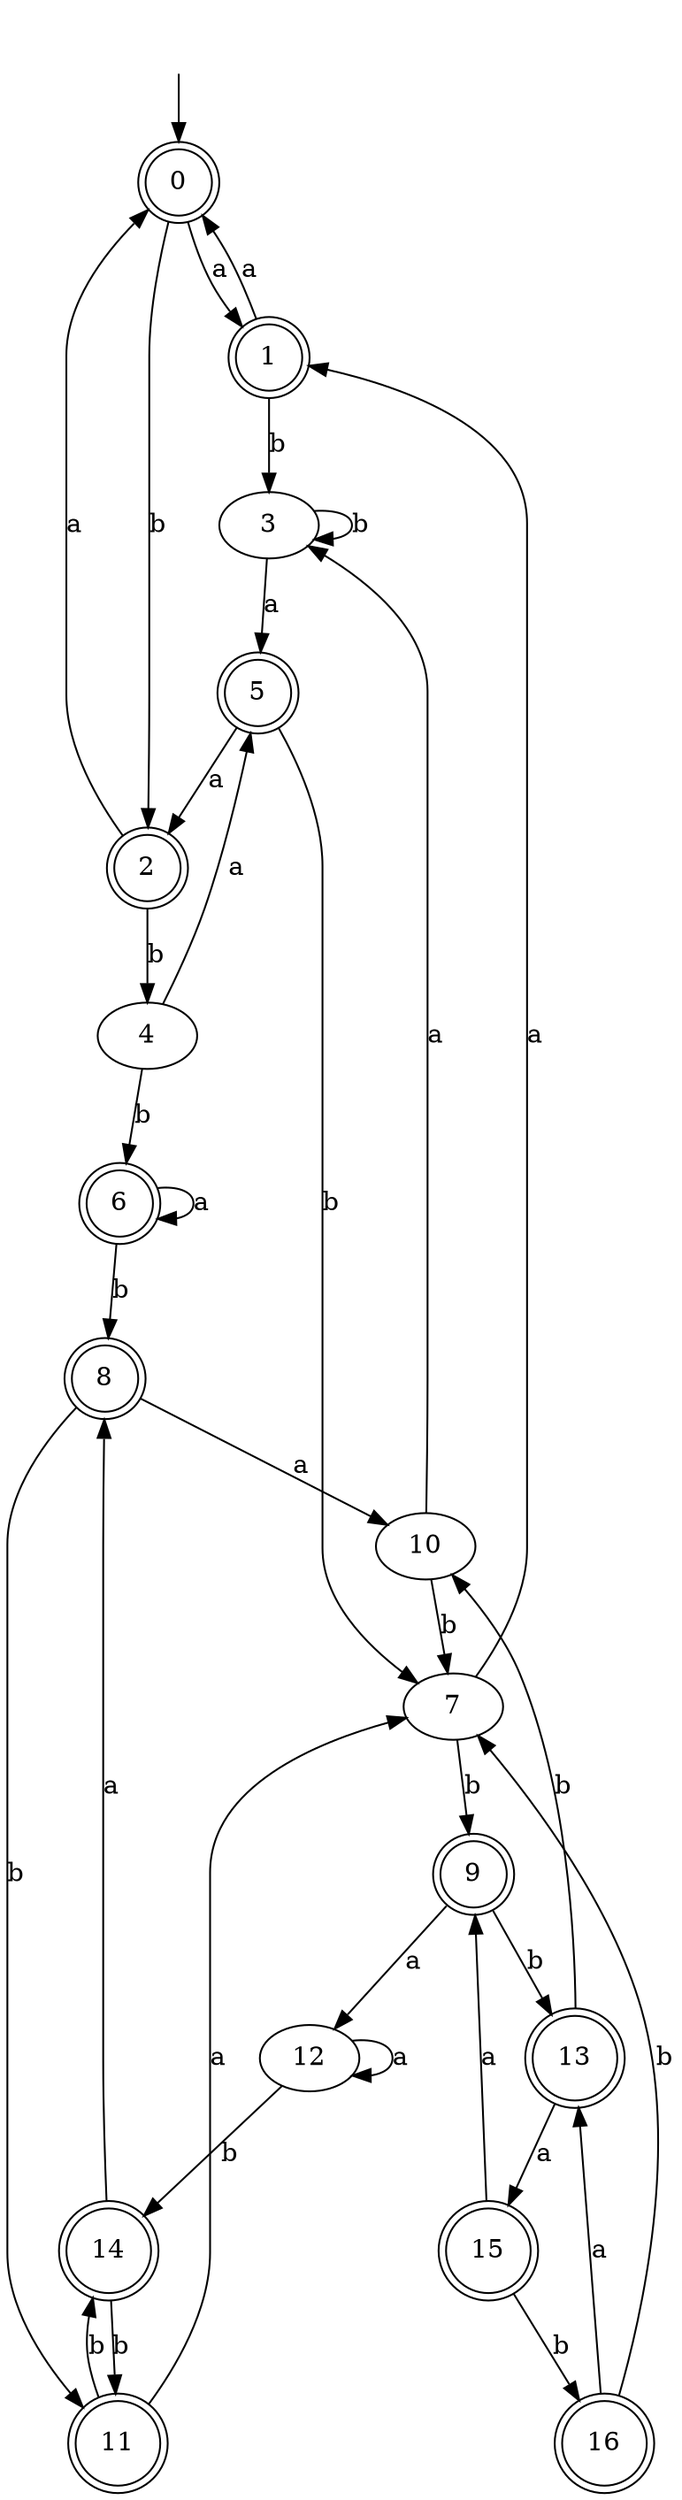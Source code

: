 digraph RandomDFA {
  __start0 [label="", shape=none];
  __start0 -> 0 [label=""];
  0 [shape=circle] [shape=doublecircle]
  0 -> 1 [label="a"]
  0 -> 2 [label="b"]
  1 [shape=doublecircle]
  1 -> 0 [label="a"]
  1 -> 3 [label="b"]
  2 [shape=doublecircle]
  2 -> 0 [label="a"]
  2 -> 4 [label="b"]
  3
  3 -> 5 [label="a"]
  3 -> 3 [label="b"]
  4
  4 -> 5 [label="a"]
  4 -> 6 [label="b"]
  5 [shape=doublecircle]
  5 -> 2 [label="a"]
  5 -> 7 [label="b"]
  6 [shape=doublecircle]
  6 -> 6 [label="a"]
  6 -> 8 [label="b"]
  7
  7 -> 1 [label="a"]
  7 -> 9 [label="b"]
  8 [shape=doublecircle]
  8 -> 10 [label="a"]
  8 -> 11 [label="b"]
  9 [shape=doublecircle]
  9 -> 12 [label="a"]
  9 -> 13 [label="b"]
  10
  10 -> 3 [label="a"]
  10 -> 7 [label="b"]
  11 [shape=doublecircle]
  11 -> 7 [label="a"]
  11 -> 14 [label="b"]
  12
  12 -> 12 [label="a"]
  12 -> 14 [label="b"]
  13 [shape=doublecircle]
  13 -> 15 [label="a"]
  13 -> 10 [label="b"]
  14 [shape=doublecircle]
  14 -> 8 [label="a"]
  14 -> 11 [label="b"]
  15 [shape=doublecircle]
  15 -> 9 [label="a"]
  15 -> 16 [label="b"]
  16 [shape=doublecircle]
  16 -> 13 [label="a"]
  16 -> 7 [label="b"]
}

